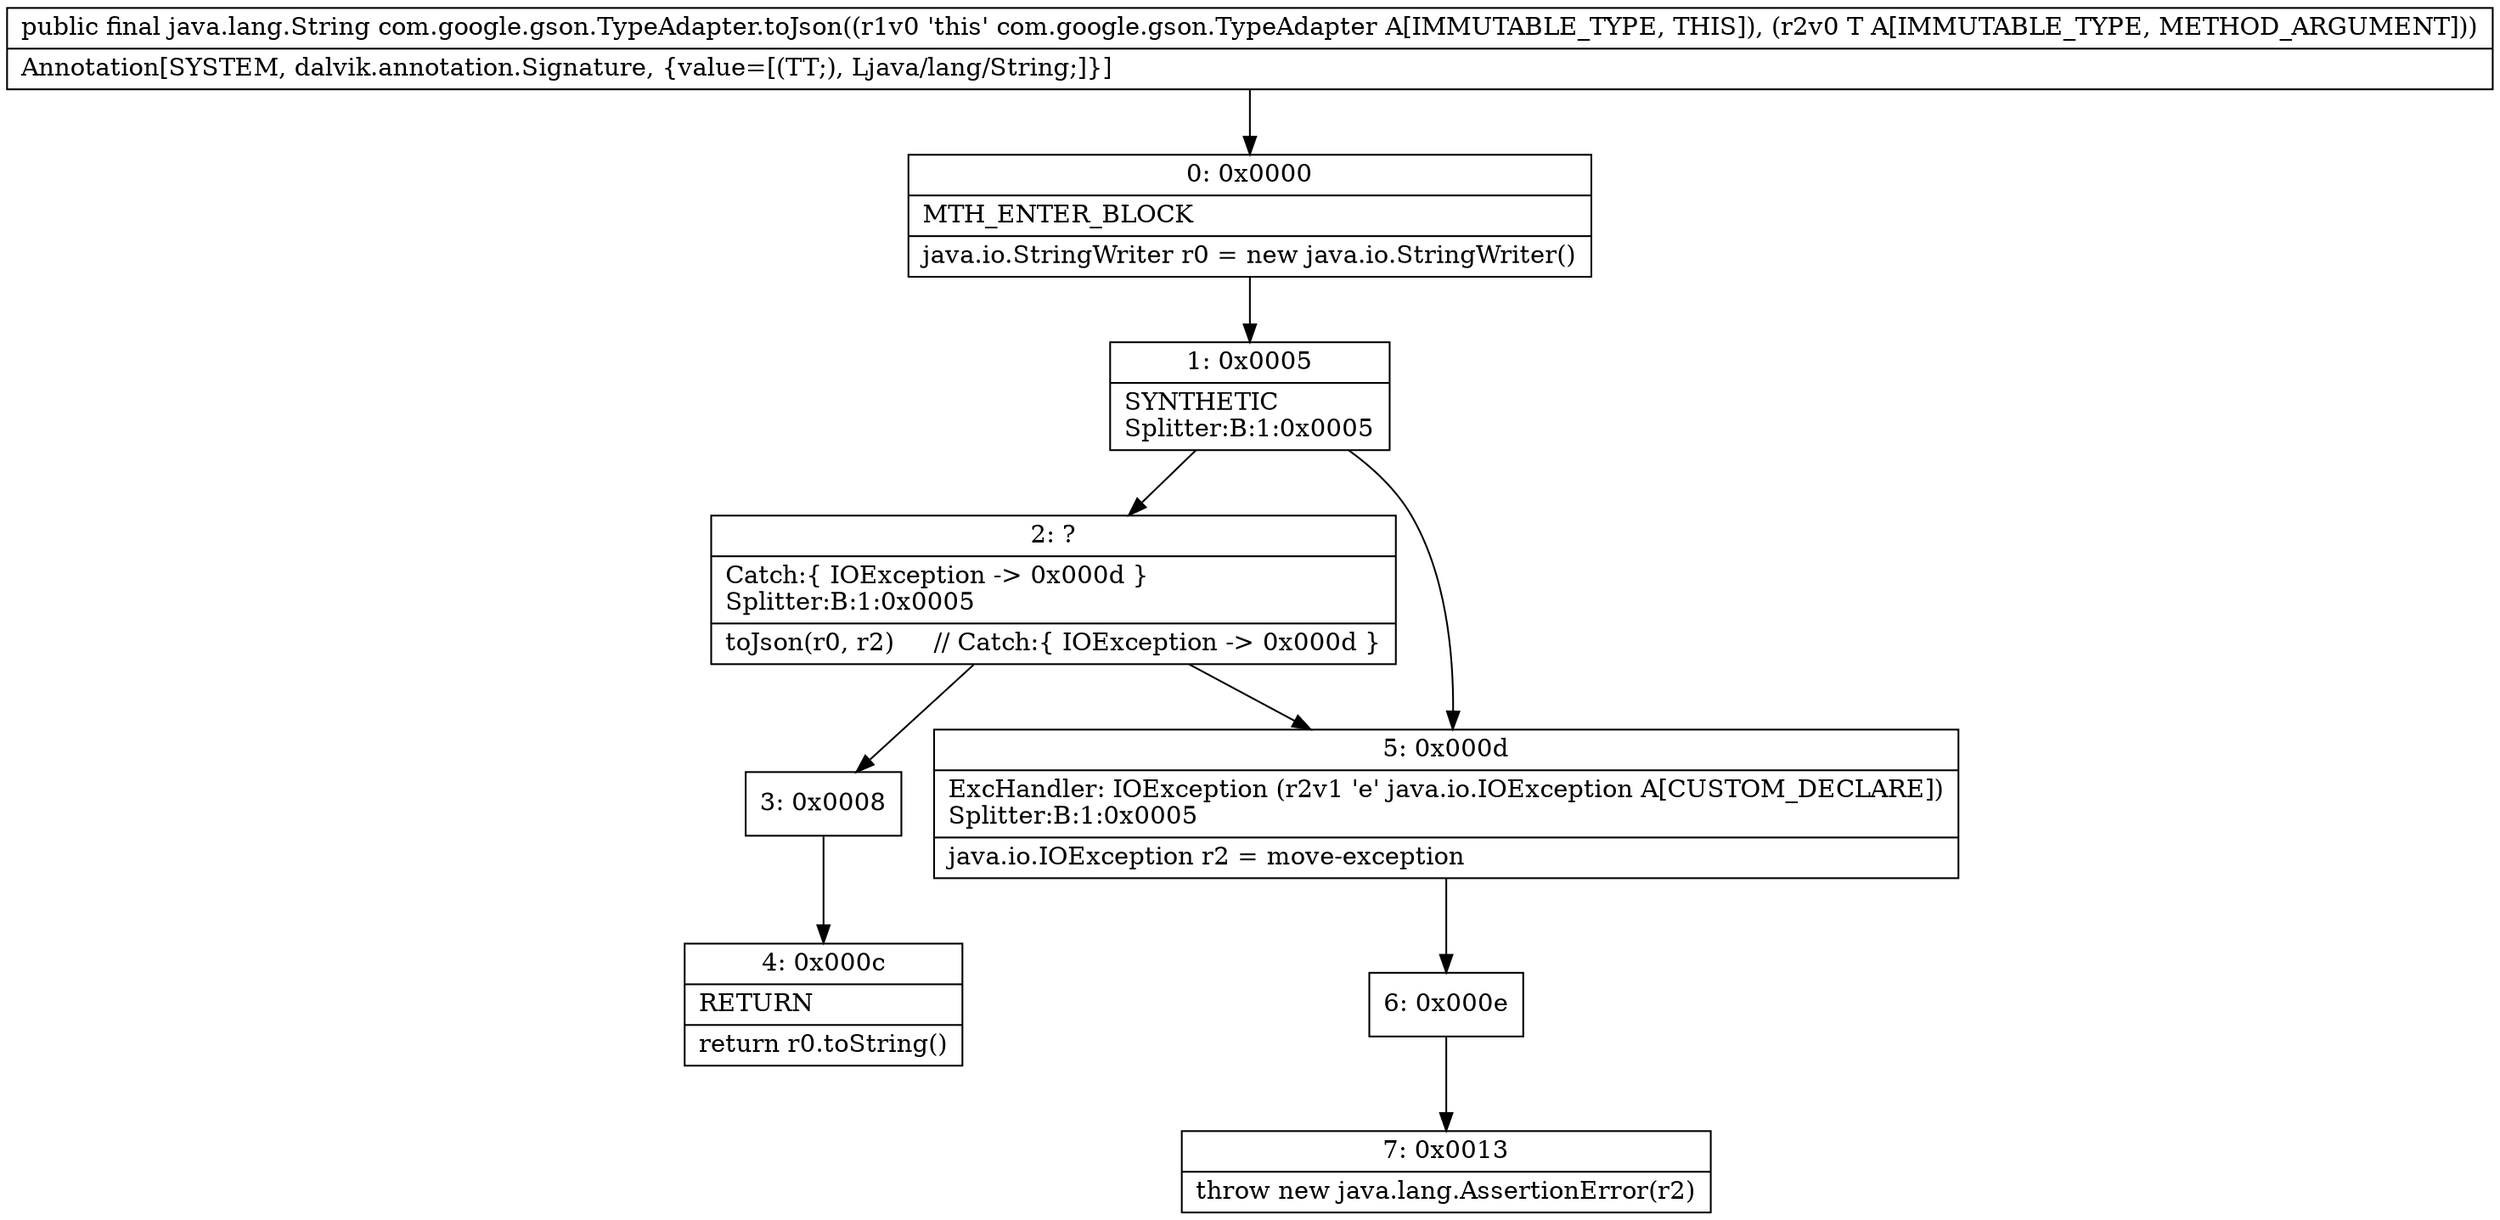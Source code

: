 digraph "CFG forcom.google.gson.TypeAdapter.toJson(Ljava\/lang\/Object;)Ljava\/lang\/String;" {
Node_0 [shape=record,label="{0\:\ 0x0000|MTH_ENTER_BLOCK\l|java.io.StringWriter r0 = new java.io.StringWriter()\l}"];
Node_1 [shape=record,label="{1\:\ 0x0005|SYNTHETIC\lSplitter:B:1:0x0005\l}"];
Node_2 [shape=record,label="{2\:\ ?|Catch:\{ IOException \-\> 0x000d \}\lSplitter:B:1:0x0005\l|toJson(r0, r2)     \/\/ Catch:\{ IOException \-\> 0x000d \}\l}"];
Node_3 [shape=record,label="{3\:\ 0x0008}"];
Node_4 [shape=record,label="{4\:\ 0x000c|RETURN\l|return r0.toString()\l}"];
Node_5 [shape=record,label="{5\:\ 0x000d|ExcHandler: IOException (r2v1 'e' java.io.IOException A[CUSTOM_DECLARE])\lSplitter:B:1:0x0005\l|java.io.IOException r2 = move\-exception\l}"];
Node_6 [shape=record,label="{6\:\ 0x000e}"];
Node_7 [shape=record,label="{7\:\ 0x0013|throw new java.lang.AssertionError(r2)\l}"];
MethodNode[shape=record,label="{public final java.lang.String com.google.gson.TypeAdapter.toJson((r1v0 'this' com.google.gson.TypeAdapter A[IMMUTABLE_TYPE, THIS]), (r2v0 T A[IMMUTABLE_TYPE, METHOD_ARGUMENT]))  | Annotation[SYSTEM, dalvik.annotation.Signature, \{value=[(TT;), Ljava\/lang\/String;]\}]\l}"];
MethodNode -> Node_0;
Node_0 -> Node_1;
Node_1 -> Node_2;
Node_1 -> Node_5;
Node_2 -> Node_3;
Node_2 -> Node_5;
Node_3 -> Node_4;
Node_5 -> Node_6;
Node_6 -> Node_7;
}


